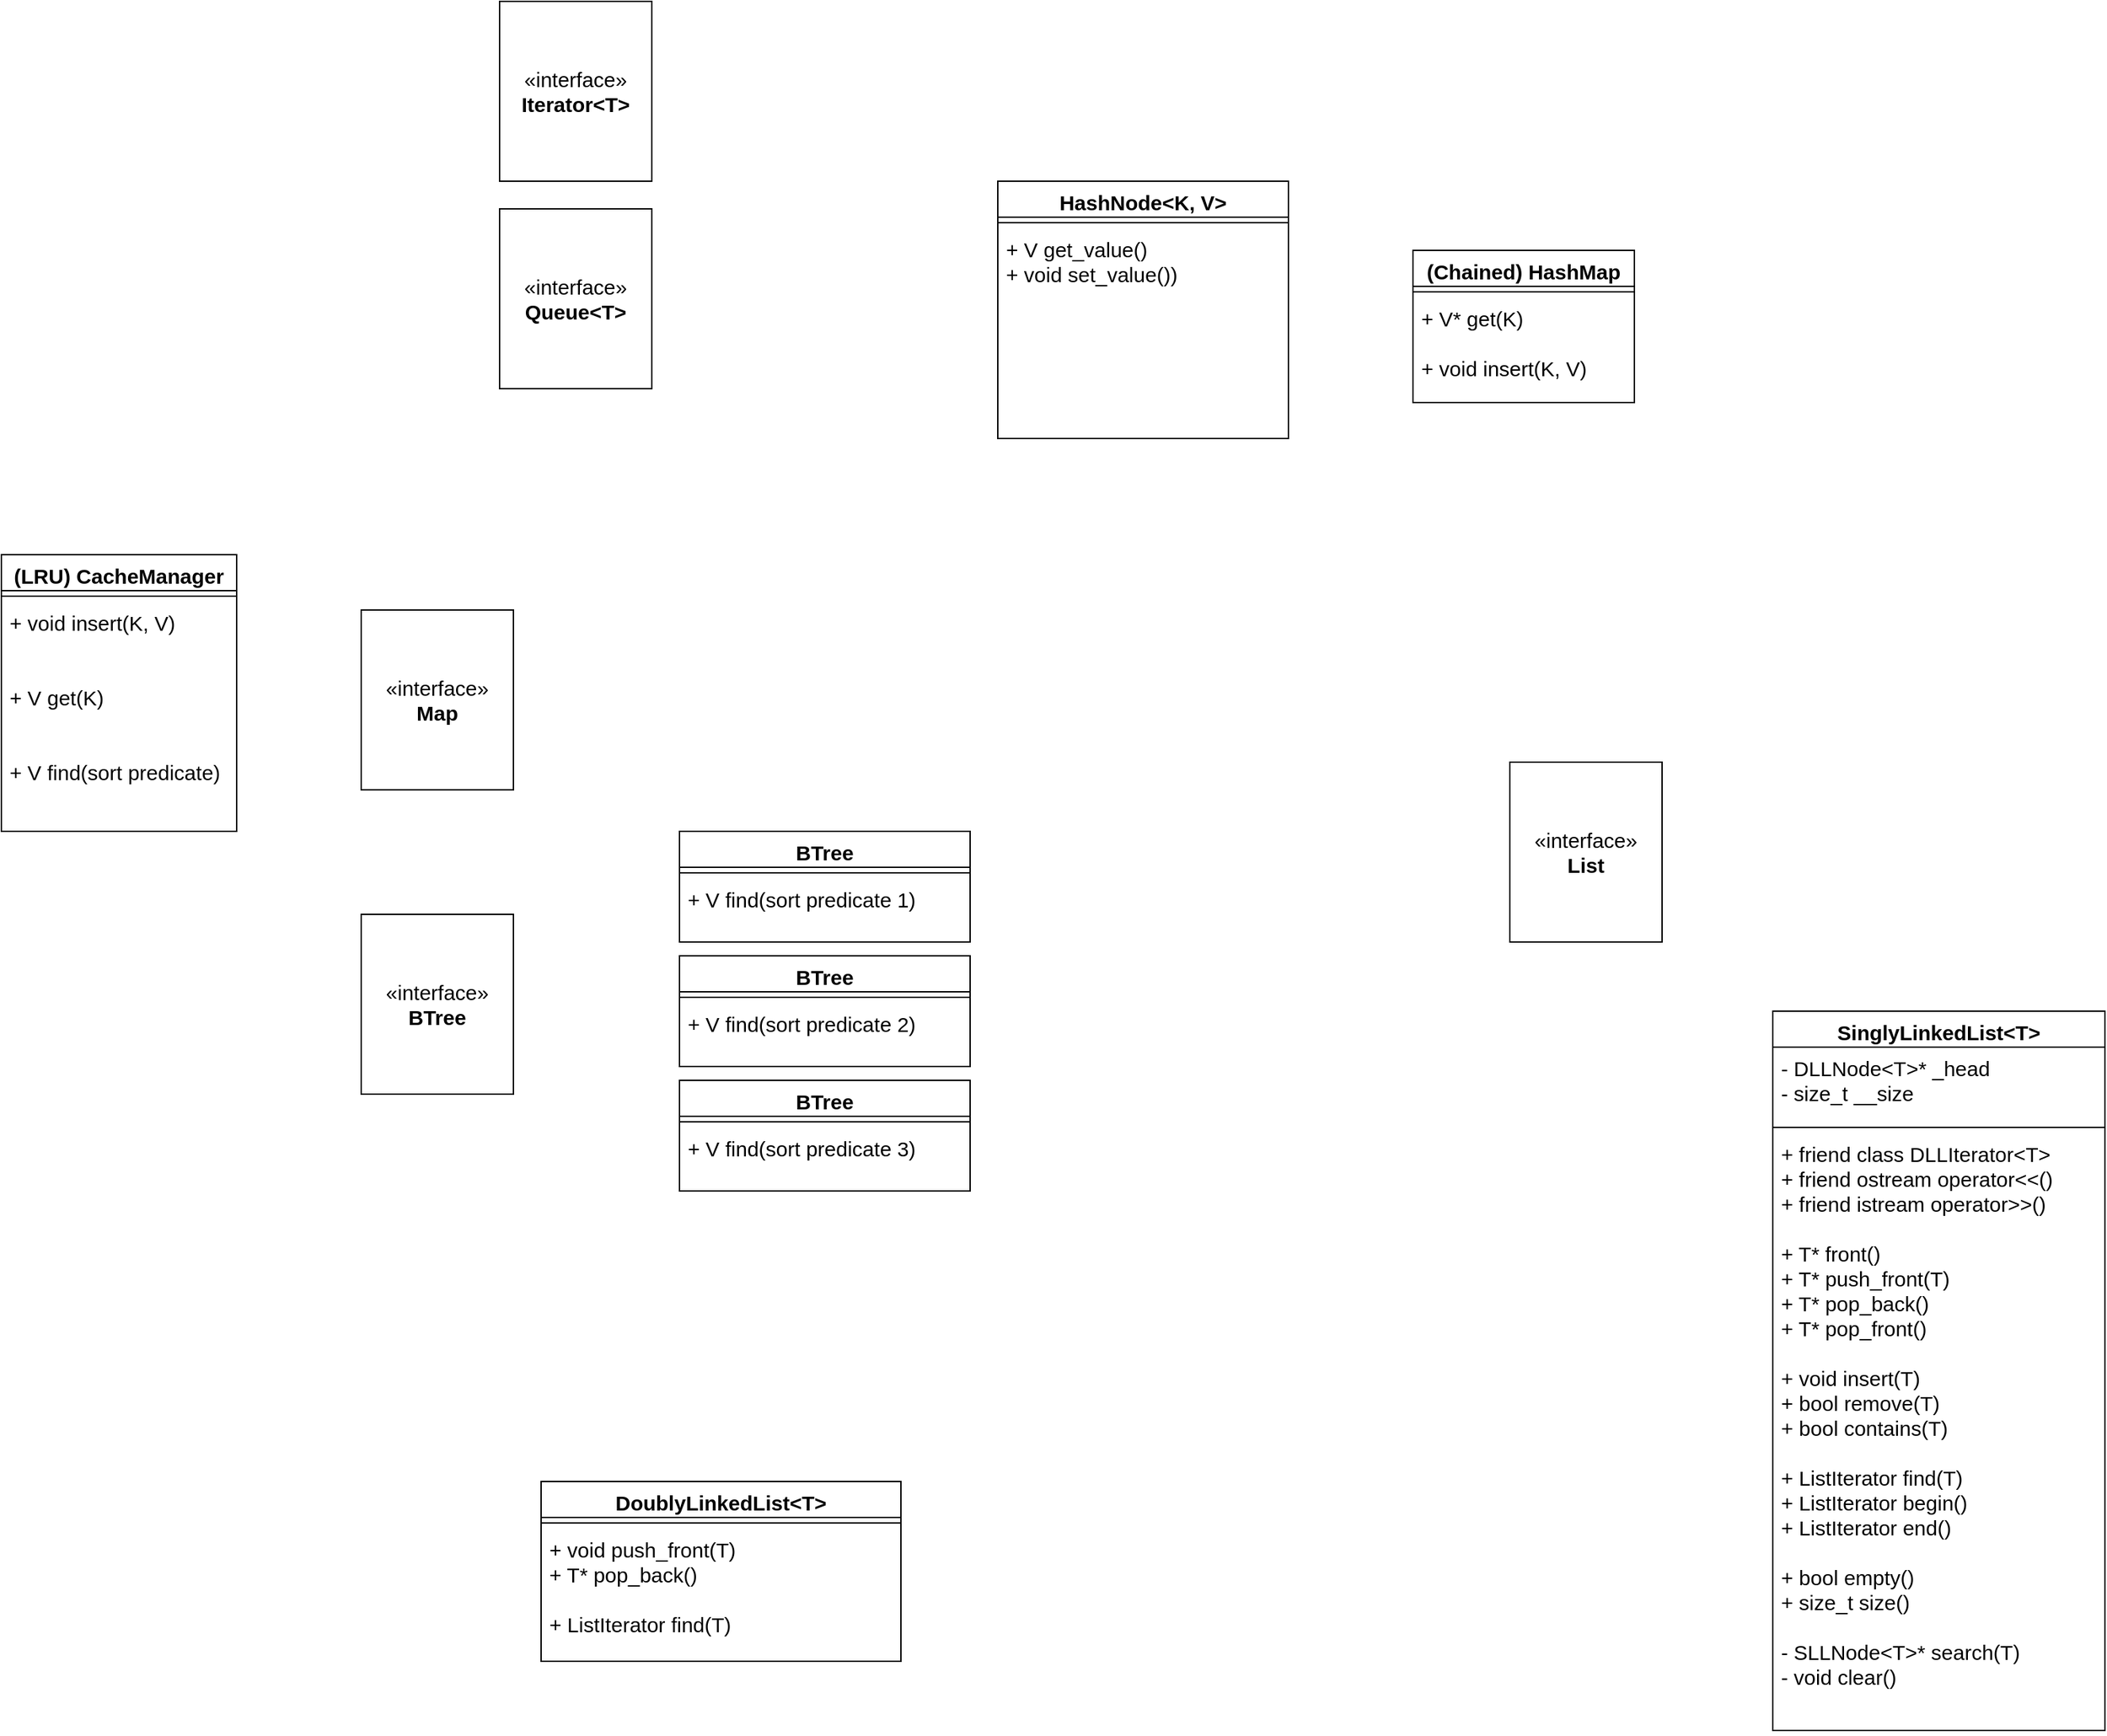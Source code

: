 <mxfile version="24.7.14">
  <diagram id="C5RBs43oDa-KdzZeNtuy" name="Page-1">
    <mxGraphModel dx="974" dy="1132" grid="1" gridSize="10" guides="1" tooltips="1" connect="1" arrows="1" fold="1" page="1" pageScale="1" pageWidth="1600" pageHeight="900" math="0" shadow="0">
      <root>
        <mxCell id="WIyWlLk6GJQsqaUBKTNV-0" />
        <mxCell id="WIyWlLk6GJQsqaUBKTNV-1" parent="WIyWlLk6GJQsqaUBKTNV-0" />
        <mxCell id="Cn50sSMzSw2PKXhurFe1-7" value="&lt;font style=&quot;font-size: 15px;&quot;&gt;&lt;b&gt;&lt;font style=&quot;font-size: 15px;&quot;&gt;(Chained) HashMap&lt;/font&gt;&lt;br&gt;&lt;/b&gt;&lt;/font&gt;" style="swimlane;fontStyle=1;align=center;verticalAlign=top;childLayout=stackLayout;horizontal=1;startSize=26;horizontalStack=0;resizeParent=1;resizeParentMax=0;resizeLast=0;collapsible=1;marginBottom=0;whiteSpace=wrap;html=1;" parent="WIyWlLk6GJQsqaUBKTNV-1" vertex="1">
          <mxGeometry x="1050" y="280" width="160" height="110" as="geometry" />
        </mxCell>
        <mxCell id="Cn50sSMzSw2PKXhurFe1-9" value="" style="line;strokeWidth=1;fillColor=none;align=left;verticalAlign=middle;spacingTop=-1;spacingLeft=3;spacingRight=3;rotatable=0;labelPosition=right;points=[];portConstraint=eastwest;strokeColor=inherit;" parent="Cn50sSMzSw2PKXhurFe1-7" vertex="1">
          <mxGeometry y="26" width="160" height="8" as="geometry" />
        </mxCell>
        <mxCell id="Cn50sSMzSw2PKXhurFe1-10" value="&lt;div style=&quot;font-size: 15px;&quot;&gt;&lt;font style=&quot;font-size: 15px;&quot;&gt;+ V* get(K)&lt;/font&gt;&lt;/div&gt;&lt;div style=&quot;font-size: 15px;&quot;&gt;&lt;font style=&quot;font-size: 15px;&quot;&gt;&lt;br&gt;&lt;/font&gt;&lt;/div&gt;&lt;div style=&quot;font-size: 15px;&quot;&gt;&lt;font style=&quot;font-size: 15px;&quot;&gt;&lt;font style=&quot;font-size: 15px;&quot;&gt;+ void insert(K, V)&lt;/font&gt;&lt;br&gt;&lt;/font&gt;&lt;/div&gt;" style="text;strokeColor=none;fillColor=none;align=left;verticalAlign=top;spacingLeft=4;spacingRight=4;overflow=hidden;rotatable=0;points=[[0,0.5],[1,0.5]];portConstraint=eastwest;whiteSpace=wrap;html=1;" parent="Cn50sSMzSw2PKXhurFe1-7" vertex="1">
          <mxGeometry y="34" width="160" height="76" as="geometry" />
        </mxCell>
        <mxCell id="Cn50sSMzSw2PKXhurFe1-11" value="&lt;font style=&quot;font-size: 15px;&quot;&gt;HashNode&amp;lt;K, V&amp;gt;&lt;/font&gt;" style="swimlane;fontStyle=1;align=center;verticalAlign=top;childLayout=stackLayout;horizontal=1;startSize=26;horizontalStack=0;resizeParent=1;resizeParentMax=0;resizeLast=0;collapsible=1;marginBottom=0;whiteSpace=wrap;html=1;" parent="WIyWlLk6GJQsqaUBKTNV-1" vertex="1">
          <mxGeometry x="750" y="230" width="210" height="186" as="geometry" />
        </mxCell>
        <mxCell id="Cn50sSMzSw2PKXhurFe1-13" value="" style="line;strokeWidth=1;fillColor=none;align=left;verticalAlign=middle;spacingTop=-1;spacingLeft=3;spacingRight=3;rotatable=0;labelPosition=right;points=[];portConstraint=eastwest;strokeColor=inherit;" parent="Cn50sSMzSw2PKXhurFe1-11" vertex="1">
          <mxGeometry y="26" width="210" height="8" as="geometry" />
        </mxCell>
        <mxCell id="Cn50sSMzSw2PKXhurFe1-14" value="&lt;div style=&quot;font-size: 15px;&quot;&gt;&lt;font style=&quot;font-size: 15px;&quot;&gt;+ V get_value()&lt;/font&gt;&lt;/div&gt;&lt;div style=&quot;font-size: 15px;&quot;&gt;&lt;font style=&quot;font-size: 15px;&quot;&gt;+ void set_value()&lt;font style=&quot;font-size: 15px;&quot;&gt;)&lt;/font&gt;&lt;br&gt;&lt;/font&gt;&lt;/div&gt;" style="text;strokeColor=none;fillColor=none;align=left;verticalAlign=top;spacingLeft=4;spacingRight=4;overflow=hidden;rotatable=0;points=[[0,0.5],[1,0.5]];portConstraint=eastwest;whiteSpace=wrap;html=1;" parent="Cn50sSMzSw2PKXhurFe1-11" vertex="1">
          <mxGeometry y="34" width="210" height="152" as="geometry" />
        </mxCell>
        <mxCell id="Cn50sSMzSw2PKXhurFe1-0" value="&lt;font style=&quot;font-size: 15px;&quot;&gt;DoublyLinkedList&amp;lt;T&amp;gt;&lt;/font&gt;" style="swimlane;fontStyle=1;align=center;verticalAlign=top;childLayout=stackLayout;horizontal=1;startSize=26;horizontalStack=0;resizeParent=1;resizeParentMax=0;resizeLast=0;collapsible=1;marginBottom=0;whiteSpace=wrap;html=1;" parent="WIyWlLk6GJQsqaUBKTNV-1" vertex="1">
          <mxGeometry x="420" y="1170" width="260" height="130" as="geometry" />
        </mxCell>
        <mxCell id="Cn50sSMzSw2PKXhurFe1-2" value="" style="line;strokeWidth=1;fillColor=none;align=left;verticalAlign=middle;spacingTop=-1;spacingLeft=3;spacingRight=3;rotatable=0;labelPosition=right;points=[];portConstraint=eastwest;strokeColor=inherit;" parent="Cn50sSMzSw2PKXhurFe1-0" vertex="1">
          <mxGeometry y="26" width="260" height="8" as="geometry" />
        </mxCell>
        <mxCell id="Cn50sSMzSw2PKXhurFe1-3" value="&lt;div style=&quot;font-size: 15px;&quot;&gt;&lt;font style=&quot;font-size: 15px;&quot;&gt;+ void push_front(T)&lt;/font&gt;&lt;/div&gt;&lt;div style=&quot;font-size: 15px;&quot;&gt;&lt;font style=&quot;font-size: 15px;&quot;&gt;+ T* pop_back()&lt;/font&gt;&lt;/div&gt;&lt;div style=&quot;font-size: 15px;&quot;&gt;&lt;font style=&quot;font-size: 15px;&quot;&gt;&lt;br&gt;&lt;/font&gt;&lt;/div&gt;&lt;div style=&quot;font-size: 15px;&quot;&gt;&lt;font style=&quot;font-size: 15px;&quot;&gt;+ ListIterator find(T)&lt;/font&gt;&lt;/div&gt;&lt;div style=&quot;font-size: 15px;&quot;&gt;&lt;font style=&quot;font-size: 15px;&quot;&gt;&lt;br&gt;&lt;/font&gt;&lt;/div&gt;" style="text;strokeColor=none;fillColor=none;align=left;verticalAlign=top;spacingLeft=4;spacingRight=4;overflow=hidden;rotatable=0;points=[[0,0.5],[1,0.5]];portConstraint=eastwest;whiteSpace=wrap;html=1;" parent="Cn50sSMzSw2PKXhurFe1-0" vertex="1">
          <mxGeometry y="34" width="260" height="96" as="geometry" />
        </mxCell>
        <mxCell id="Cn50sSMzSw2PKXhurFe1-77" value="&lt;font style=&quot;font-size: 15px;&quot;&gt;&lt;b&gt;(LRU) &lt;font style=&quot;font-size: 15px;&quot;&gt;CacheManager&lt;br&gt;&lt;/font&gt;&lt;/b&gt;&lt;/font&gt;" style="swimlane;fontStyle=1;align=center;verticalAlign=top;childLayout=stackLayout;horizontal=1;startSize=26;horizontalStack=0;resizeParent=1;resizeParentMax=0;resizeLast=0;collapsible=1;marginBottom=0;whiteSpace=wrap;html=1;" parent="WIyWlLk6GJQsqaUBKTNV-1" vertex="1">
          <mxGeometry x="30" y="500" width="170" height="200" as="geometry" />
        </mxCell>
        <mxCell id="Cn50sSMzSw2PKXhurFe1-79" value="" style="line;strokeWidth=1;fillColor=none;align=left;verticalAlign=middle;spacingTop=-1;spacingLeft=3;spacingRight=3;rotatable=0;labelPosition=right;points=[];portConstraint=eastwest;strokeColor=inherit;" parent="Cn50sSMzSw2PKXhurFe1-77" vertex="1">
          <mxGeometry y="26" width="170" height="8" as="geometry" />
        </mxCell>
        <mxCell id="Cn50sSMzSw2PKXhurFe1-80" value="&lt;div style=&quot;font-size: 15px;&quot;&gt;&lt;font style=&quot;font-size: 15px;&quot;&gt;+ void insert(K, V)&lt;/font&gt;&lt;/div&gt;&lt;div style=&quot;font-size: 15px;&quot;&gt;&lt;font style=&quot;font-size: 15px;&quot;&gt;&lt;br&gt;&lt;/font&gt;&lt;/div&gt;&lt;div style=&quot;font-size: 15px;&quot;&gt;&lt;font style=&quot;font-size: 15px;&quot;&gt;&lt;br&gt;&lt;/font&gt;&lt;/div&gt;&lt;div style=&quot;font-size: 15px;&quot;&gt;&lt;font style=&quot;font-size: 15px;&quot;&gt;+ V get(K)&lt;/font&gt;&lt;/div&gt;&lt;div style=&quot;font-size: 15px;&quot;&gt;&lt;font style=&quot;font-size: 15px;&quot;&gt;&lt;br&gt;&lt;/font&gt;&lt;/div&gt;&lt;div style=&quot;font-size: 15px;&quot;&gt;&lt;font style=&quot;font-size: 15px;&quot;&gt;&lt;br&gt;&lt;/font&gt;&lt;/div&gt;&lt;div style=&quot;font-size: 15px;&quot;&gt;&lt;font style=&quot;font-size: 15px;&quot;&gt;&lt;font style=&quot;font-size: 15px;&quot;&gt;+ V find(sort predicate)&lt;/font&gt;&lt;br&gt;&lt;/font&gt;&lt;/div&gt;" style="text;strokeColor=none;fillColor=none;align=left;verticalAlign=top;spacingLeft=4;spacingRight=4;overflow=hidden;rotatable=0;points=[[0,0.5],[1,0.5]];portConstraint=eastwest;whiteSpace=wrap;html=1;" parent="Cn50sSMzSw2PKXhurFe1-77" vertex="1">
          <mxGeometry y="34" width="170" height="166" as="geometry" />
        </mxCell>
        <mxCell id="d_rRIfY-6tyEvFHZ6WRm-25" value="&lt;font style=&quot;font-size: 15px;&quot;&gt;SinglyLinkedList&amp;lt;T&amp;gt;&lt;/font&gt;" style="swimlane;fontStyle=1;align=center;verticalAlign=top;childLayout=stackLayout;horizontal=1;startSize=26;horizontalStack=0;resizeParent=1;resizeParentMax=0;resizeLast=0;collapsible=1;marginBottom=0;whiteSpace=wrap;html=1;" parent="WIyWlLk6GJQsqaUBKTNV-1" vertex="1">
          <mxGeometry x="1310" y="830" width="240" height="520" as="geometry" />
        </mxCell>
        <mxCell id="d_rRIfY-6tyEvFHZ6WRm-26" value="&lt;div style=&quot;font-size: 15px;&quot;&gt;&lt;font style=&quot;font-size: 15px;&quot;&gt;- DLLNode&amp;lt;T&amp;gt;* _head&lt;/font&gt;&lt;/div&gt;&lt;div style=&quot;font-size: 15px;&quot;&gt;&lt;font style=&quot;font-size: 15px;&quot;&gt;&lt;font style=&quot;font-size: 15px;&quot;&gt;- size_t __size&lt;/font&gt;&lt;br&gt;&lt;/font&gt;&lt;/div&gt;" style="text;strokeColor=none;fillColor=none;align=left;verticalAlign=top;spacingLeft=4;spacingRight=4;overflow=hidden;rotatable=0;points=[[0,0.5],[1,0.5]];portConstraint=eastwest;whiteSpace=wrap;html=1;" parent="d_rRIfY-6tyEvFHZ6WRm-25" vertex="1">
          <mxGeometry y="26" width="240" height="54" as="geometry" />
        </mxCell>
        <mxCell id="d_rRIfY-6tyEvFHZ6WRm-27" value="" style="line;strokeWidth=1;fillColor=none;align=left;verticalAlign=middle;spacingTop=-1;spacingLeft=3;spacingRight=3;rotatable=0;labelPosition=right;points=[];portConstraint=eastwest;strokeColor=inherit;" parent="d_rRIfY-6tyEvFHZ6WRm-25" vertex="1">
          <mxGeometry y="80" width="240" height="8" as="geometry" />
        </mxCell>
        <mxCell id="d_rRIfY-6tyEvFHZ6WRm-28" value="&lt;div style=&quot;font-size: 15px;&quot;&gt;&lt;font style=&quot;font-size: 15px;&quot;&gt;+ friend class DLLIterator&amp;lt;T&amp;gt;&lt;/font&gt;&lt;/div&gt;&lt;div style=&quot;font-size: 15px;&quot;&gt;&lt;font style=&quot;font-size: 15px;&quot;&gt;+ friend ostream operator&amp;lt;&amp;lt;()&lt;br&gt;&lt;/font&gt;&lt;/div&gt;&lt;div style=&quot;font-size: 15px;&quot;&gt;&lt;font style=&quot;font-size: 15px;&quot;&gt;+ friend istream operator&amp;gt;&amp;gt;()&lt;br&gt;&lt;/font&gt;&lt;/div&gt;&lt;div style=&quot;font-size: 15px;&quot;&gt;&lt;font style=&quot;font-size: 15px;&quot;&gt;&lt;br&gt;&lt;/font&gt;&lt;/div&gt;&lt;div style=&quot;font-size: 15px;&quot;&gt;&lt;font style=&quot;font-size: 15px;&quot;&gt;+ T* front()&lt;/font&gt;&lt;/div&gt;&lt;div style=&quot;font-size: 15px;&quot;&gt;&lt;font style=&quot;font-size: 15px;&quot;&gt;+ T* push_front(T)&lt;/font&gt;&lt;/div&gt;&lt;div style=&quot;font-size: 15px;&quot;&gt;&lt;font style=&quot;font-size: 15px;&quot;&gt;+ T* pop_back()&lt;/font&gt;&lt;/div&gt;&lt;div style=&quot;font-size: 15px;&quot;&gt;&lt;font style=&quot;font-size: 15px;&quot;&gt;+ T* pop_front()&lt;/font&gt;&lt;/div&gt;&lt;div style=&quot;font-size: 15px;&quot;&gt;&lt;font style=&quot;font-size: 15px;&quot;&gt;&lt;br&gt;&lt;/font&gt;&lt;/div&gt;&lt;div style=&quot;font-size: 15px;&quot;&gt;&lt;font style=&quot;font-size: 15px;&quot;&gt;+ void insert(T)&lt;/font&gt;&lt;/div&gt;&lt;div style=&quot;font-size: 15px;&quot;&gt;&lt;font style=&quot;font-size: 15px;&quot;&gt;+ bool remove(T)&lt;/font&gt;&lt;/div&gt;&lt;div style=&quot;font-size: 15px;&quot;&gt;&lt;font style=&quot;font-size: 15px;&quot;&gt;+ bool contains(T)&lt;/font&gt;&lt;/div&gt;&lt;div style=&quot;font-size: 15px;&quot;&gt;&lt;font style=&quot;font-size: 15px;&quot;&gt;&lt;br&gt;&lt;/font&gt;&lt;/div&gt;&lt;div style=&quot;font-size: 15px;&quot;&gt;&lt;font style=&quot;font-size: 15px;&quot;&gt;+ ListIterator find(T)&lt;/font&gt;&lt;/div&gt;&lt;div style=&quot;font-size: 15px;&quot;&gt;&lt;font style=&quot;font-size: 15px;&quot;&gt;+ ListIterator begin() &lt;br&gt;&lt;/font&gt;&lt;/div&gt;&lt;div style=&quot;font-size: 15px;&quot;&gt;&lt;font style=&quot;font-size: 15px;&quot;&gt;+ ListIterator end()&lt;/font&gt;&lt;/div&gt;&lt;div style=&quot;font-size: 15px;&quot;&gt;&lt;font style=&quot;font-size: 15px;&quot;&gt;&lt;br&gt;&lt;/font&gt;&lt;/div&gt;&lt;div style=&quot;font-size: 15px;&quot;&gt;&lt;font style=&quot;font-size: 15px;&quot;&gt;+ bool empty()&lt;br&gt;&lt;/font&gt;&lt;/div&gt;&lt;div style=&quot;font-size: 15px;&quot;&gt;&lt;font style=&quot;font-size: 15px;&quot;&gt;+ size_t size()&lt;/font&gt;&lt;/div&gt;&lt;div style=&quot;font-size: 15px;&quot;&gt;&lt;font style=&quot;font-size: 15px;&quot;&gt;&lt;br&gt;&lt;/font&gt;&lt;/div&gt;&lt;div style=&quot;font-size: 15px;&quot;&gt;&lt;font style=&quot;font-size: 15px;&quot;&gt;- SLLNode&amp;lt;T&amp;gt;* search(T)&lt;br&gt;&lt;/font&gt;&lt;/div&gt;&lt;div style=&quot;font-size: 15px;&quot;&gt;&lt;font style=&quot;font-size: 15px;&quot;&gt;- void clear()&lt;/font&gt;&lt;/div&gt;&lt;div style=&quot;font-size: 15px;&quot;&gt;&lt;font style=&quot;font-size: 15px;&quot;&gt;&lt;br&gt;&lt;/font&gt;&lt;/div&gt;" style="text;strokeColor=none;fillColor=none;align=left;verticalAlign=top;spacingLeft=4;spacingRight=4;overflow=hidden;rotatable=0;points=[[0,0.5],[1,0.5]];portConstraint=eastwest;whiteSpace=wrap;html=1;" parent="d_rRIfY-6tyEvFHZ6WRm-25" vertex="1">
          <mxGeometry y="88" width="240" height="432" as="geometry" />
        </mxCell>
        <mxCell id="d_rRIfY-6tyEvFHZ6WRm-33" value="&lt;font style=&quot;font-size: 15px;&quot;&gt;«interface»&lt;br&gt;&lt;/font&gt;&lt;div style=&quot;font-size: 15px;&quot;&gt;&lt;font style=&quot;font-size: 15px;&quot;&gt;&lt;b&gt;Queue&amp;lt;T&amp;gt;&lt;/b&gt;&lt;/font&gt;&lt;/div&gt;" style="html=1;whiteSpace=wrap;" parent="WIyWlLk6GJQsqaUBKTNV-1" vertex="1">
          <mxGeometry x="390" y="250" width="110" height="130" as="geometry" />
        </mxCell>
        <mxCell id="d_rRIfY-6tyEvFHZ6WRm-35" value="&lt;font style=&quot;font-size: 15px;&quot;&gt;«interface»&lt;br&gt;&lt;/font&gt;&lt;div style=&quot;font-size: 15px;&quot;&gt;&lt;font style=&quot;font-size: 15px;&quot;&gt;&lt;b&gt;Map&lt;/b&gt;&lt;/font&gt;&lt;/div&gt;" style="html=1;whiteSpace=wrap;" parent="WIyWlLk6GJQsqaUBKTNV-1" vertex="1">
          <mxGeometry x="290" y="540" width="110" height="130" as="geometry" />
        </mxCell>
        <mxCell id="d_rRIfY-6tyEvFHZ6WRm-36" value="&lt;font style=&quot;font-size: 15px;&quot;&gt;«interface»&lt;br&gt;&lt;/font&gt;&lt;div&gt;&lt;font style=&quot;font-size: 15px;&quot;&gt;&lt;b&gt;List&lt;/b&gt;&lt;/font&gt;&lt;/div&gt;" style="html=1;whiteSpace=wrap;" parent="WIyWlLk6GJQsqaUBKTNV-1" vertex="1">
          <mxGeometry x="1120" y="650" width="110" height="130" as="geometry" />
        </mxCell>
        <mxCell id="mhvrnuPzCbjexlNrfybF-0" value="&lt;font style=&quot;font-size: 15px;&quot;&gt;«interface»&lt;br&gt;&lt;/font&gt;&lt;div style=&quot;font-size: 15px;&quot;&gt;&lt;font style=&quot;font-size: 15px;&quot;&gt;&lt;b&gt;Iterator&amp;lt;T&amp;gt;&lt;br&gt;&lt;/b&gt;&lt;/font&gt;&lt;/div&gt;" style="html=1;whiteSpace=wrap;" vertex="1" parent="WIyWlLk6GJQsqaUBKTNV-1">
          <mxGeometry x="390" y="100" width="110" height="130" as="geometry" />
        </mxCell>
        <mxCell id="mhvrnuPzCbjexlNrfybF-1" value="&lt;font style=&quot;font-size: 15px;&quot;&gt;BTree&lt;br&gt;&lt;/font&gt;" style="swimlane;fontStyle=1;align=center;verticalAlign=top;childLayout=stackLayout;horizontal=1;startSize=26;horizontalStack=0;resizeParent=1;resizeParentMax=0;resizeLast=0;collapsible=1;marginBottom=0;whiteSpace=wrap;html=1;" vertex="1" parent="WIyWlLk6GJQsqaUBKTNV-1">
          <mxGeometry x="520" y="700" width="210" height="80" as="geometry" />
        </mxCell>
        <mxCell id="mhvrnuPzCbjexlNrfybF-2" value="" style="line;strokeWidth=1;fillColor=none;align=left;verticalAlign=middle;spacingTop=-1;spacingLeft=3;spacingRight=3;rotatable=0;labelPosition=right;points=[];portConstraint=eastwest;strokeColor=inherit;" vertex="1" parent="mhvrnuPzCbjexlNrfybF-1">
          <mxGeometry y="26" width="210" height="8" as="geometry" />
        </mxCell>
        <mxCell id="mhvrnuPzCbjexlNrfybF-3" value="&lt;div style=&quot;font-size: 15px;&quot;&gt;&lt;font style=&quot;font-size: 15px;&quot;&gt;+ V find(sort predicate 1)&lt;br&gt;&lt;/font&gt;&lt;/div&gt;" style="text;strokeColor=none;fillColor=none;align=left;verticalAlign=top;spacingLeft=4;spacingRight=4;overflow=hidden;rotatable=0;points=[[0,0.5],[1,0.5]];portConstraint=eastwest;whiteSpace=wrap;html=1;" vertex="1" parent="mhvrnuPzCbjexlNrfybF-1">
          <mxGeometry y="34" width="210" height="46" as="geometry" />
        </mxCell>
        <mxCell id="mhvrnuPzCbjexlNrfybF-4" value="&lt;font style=&quot;font-size: 15px;&quot;&gt;«interface»&lt;br&gt;&lt;b&gt;BTree&lt;/b&gt;&lt;br&gt;&lt;/font&gt;" style="html=1;whiteSpace=wrap;" vertex="1" parent="WIyWlLk6GJQsqaUBKTNV-1">
          <mxGeometry x="290" y="760" width="110" height="130" as="geometry" />
        </mxCell>
        <mxCell id="mhvrnuPzCbjexlNrfybF-5" value="&lt;font style=&quot;font-size: 15px;&quot;&gt;BTree&lt;br&gt;&lt;/font&gt;" style="swimlane;fontStyle=1;align=center;verticalAlign=top;childLayout=stackLayout;horizontal=1;startSize=26;horizontalStack=0;resizeParent=1;resizeParentMax=0;resizeLast=0;collapsible=1;marginBottom=0;whiteSpace=wrap;html=1;" vertex="1" parent="WIyWlLk6GJQsqaUBKTNV-1">
          <mxGeometry x="520" y="790" width="210" height="80" as="geometry" />
        </mxCell>
        <mxCell id="mhvrnuPzCbjexlNrfybF-6" value="" style="line;strokeWidth=1;fillColor=none;align=left;verticalAlign=middle;spacingTop=-1;spacingLeft=3;spacingRight=3;rotatable=0;labelPosition=right;points=[];portConstraint=eastwest;strokeColor=inherit;" vertex="1" parent="mhvrnuPzCbjexlNrfybF-5">
          <mxGeometry y="26" width="210" height="8" as="geometry" />
        </mxCell>
        <mxCell id="mhvrnuPzCbjexlNrfybF-7" value="&lt;div style=&quot;font-size: 15px;&quot;&gt;&lt;font style=&quot;font-size: 15px;&quot;&gt;+ V find(sort predicate 2)&lt;br&gt;&lt;/font&gt;&lt;/div&gt;" style="text;strokeColor=none;fillColor=none;align=left;verticalAlign=top;spacingLeft=4;spacingRight=4;overflow=hidden;rotatable=0;points=[[0,0.5],[1,0.5]];portConstraint=eastwest;whiteSpace=wrap;html=1;" vertex="1" parent="mhvrnuPzCbjexlNrfybF-5">
          <mxGeometry y="34" width="210" height="46" as="geometry" />
        </mxCell>
        <mxCell id="mhvrnuPzCbjexlNrfybF-8" value="&lt;font style=&quot;font-size: 15px;&quot;&gt;BTree&lt;br&gt;&lt;/font&gt;" style="swimlane;fontStyle=1;align=center;verticalAlign=top;childLayout=stackLayout;horizontal=1;startSize=26;horizontalStack=0;resizeParent=1;resizeParentMax=0;resizeLast=0;collapsible=1;marginBottom=0;whiteSpace=wrap;html=1;" vertex="1" parent="WIyWlLk6GJQsqaUBKTNV-1">
          <mxGeometry x="520" y="880" width="210" height="80" as="geometry" />
        </mxCell>
        <mxCell id="mhvrnuPzCbjexlNrfybF-9" value="" style="line;strokeWidth=1;fillColor=none;align=left;verticalAlign=middle;spacingTop=-1;spacingLeft=3;spacingRight=3;rotatable=0;labelPosition=right;points=[];portConstraint=eastwest;strokeColor=inherit;" vertex="1" parent="mhvrnuPzCbjexlNrfybF-8">
          <mxGeometry y="26" width="210" height="8" as="geometry" />
        </mxCell>
        <mxCell id="mhvrnuPzCbjexlNrfybF-10" value="&lt;div style=&quot;font-size: 15px;&quot;&gt;&lt;font style=&quot;font-size: 15px;&quot;&gt;+ V find(sort predicate 3)&lt;br&gt;&lt;/font&gt;&lt;/div&gt;" style="text;strokeColor=none;fillColor=none;align=left;verticalAlign=top;spacingLeft=4;spacingRight=4;overflow=hidden;rotatable=0;points=[[0,0.5],[1,0.5]];portConstraint=eastwest;whiteSpace=wrap;html=1;" vertex="1" parent="mhvrnuPzCbjexlNrfybF-8">
          <mxGeometry y="34" width="210" height="46" as="geometry" />
        </mxCell>
      </root>
    </mxGraphModel>
  </diagram>
</mxfile>
